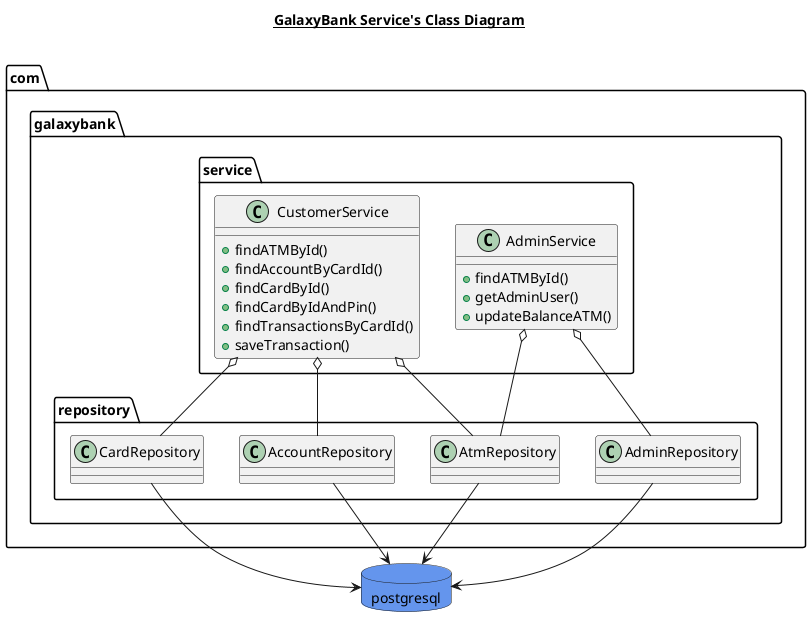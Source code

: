 @startuml

title __GalaxyBank Service's Class Diagram__\n

  database postgresql {

    }

    skinparam databaseBackgroundColor CornflowerBlue

  namespace com.galaxybank.service {
      class AdminService {
          + findATMById()
          + getAdminUser()
          + updateBalanceATM()
      }
      class CustomerService {
          + findATMById()
          + findAccountByCardId()
          + findCardById()
          + findCardByIdAndPin()
          + findTransactionsByCardId()
          + saveTransaction()
      }
  }

  com.galaxybank.service.AdminService o-- com.galaxybank.repository.AdminRepository
  com.galaxybank.service.AdminService o-- com.galaxybank.repository.AtmRepository
  com.galaxybank.service.CustomerService o-- com.galaxybank.repository.AccountRepository
  com.galaxybank.service.CustomerService o-- com.galaxybank.repository.AtmRepository
  com.galaxybank.service.CustomerService o-- com.galaxybank.repository.CardRepository

  com.galaxybank.repository.CardRepository --> postgresql
  com.galaxybank.repository.AtmRepository --> postgresql
  com.galaxybank.repository.AdminRepository --> postgresql
  com.galaxybank.repository.AccountRepository --> postgresql


@enduml
